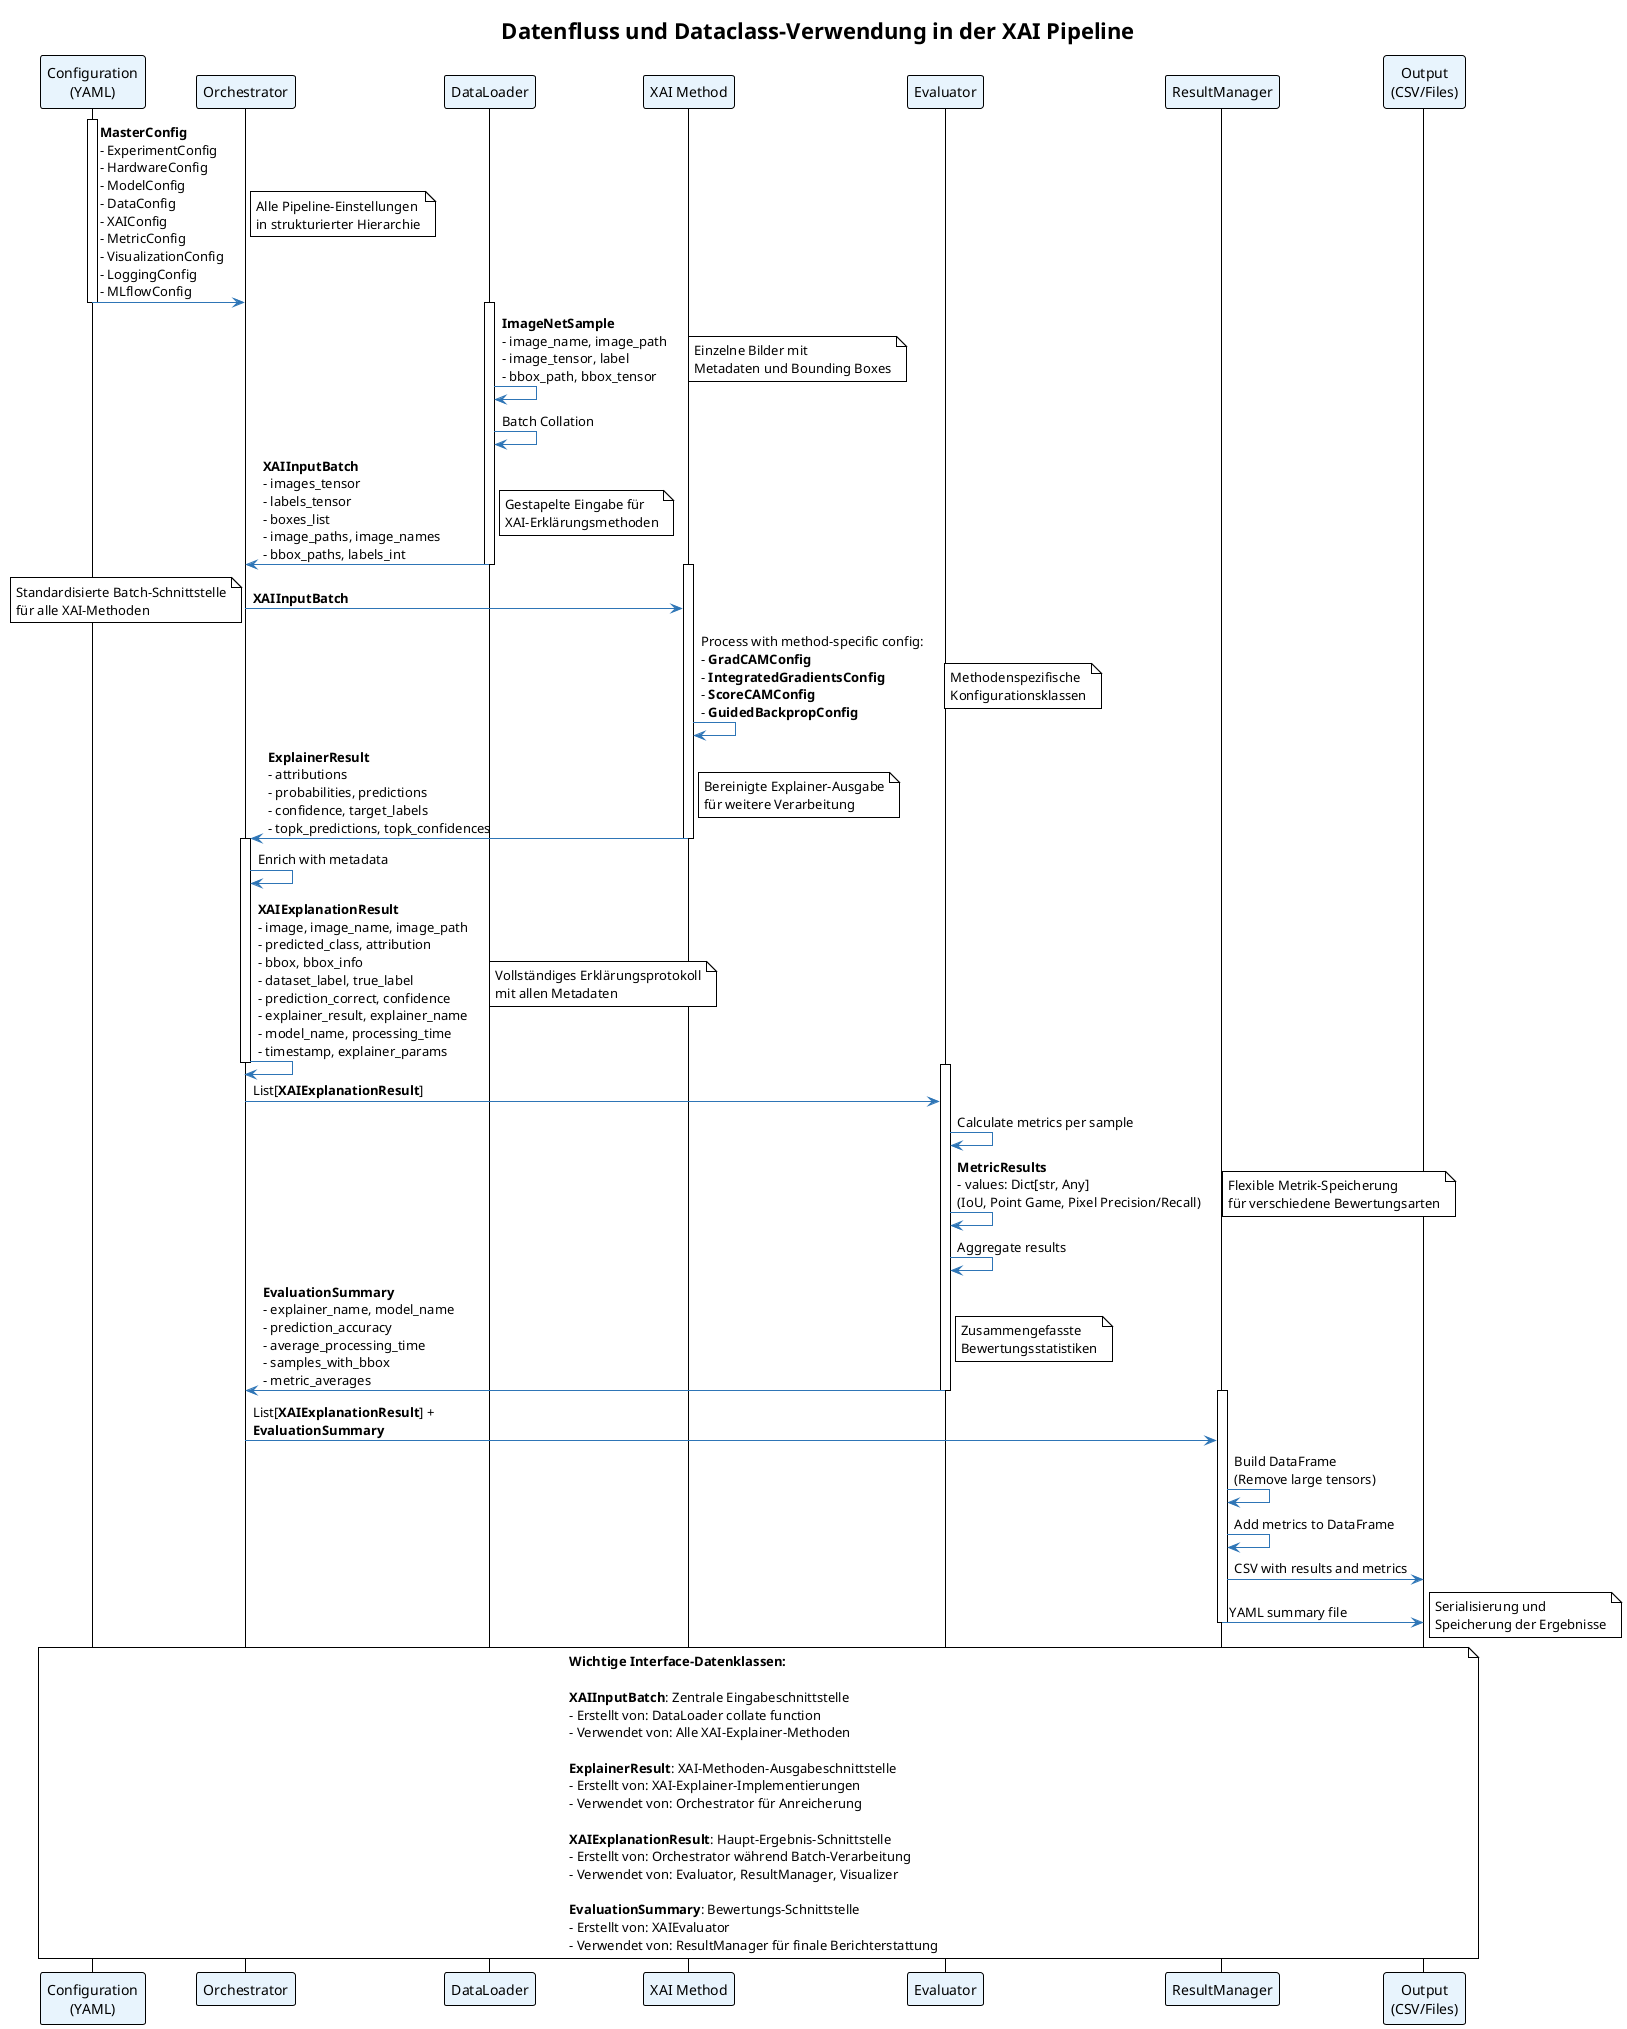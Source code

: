@startuml Datenfluss und Dataclass-Verwendung in der XAI Pipeline

!theme plain
skinparam backgroundColor #FFFFFF
skinparam sequence {
  ParticipantBackgroundColor #E8F4FD
  ActorBackgroundColor #FFE6CC
  NoteBackgroundColor #FFF2CC
  ArrowColor #2E75B6
}

title Datenfluss und Dataclass-Verwendung in der XAI Pipeline

' Definiere die Hauptkomponenten
participant "Configuration\n(YAML)" as Config
participant "Orchestrator" as Orch
participant "DataLoader" as Data
participant "XAI Method" as XAI
participant "Evaluator" as Eval  
participant "ResultManager" as Result
participant "Output\n(CSV/Files)" as Output

' Phase 1: Konfiguration
activate Config
Config -> Orch : **MasterConfig**\n- ExperimentConfig\n- HardwareConfig\n- ModelConfig\n- DataConfig\n- XAIConfig\n- MetricConfig\n- VisualizationConfig\n- LoggingConfig\n- MLflowConfig
note right : Alle Pipeline-Einstellungen\nin strukturierter Hierarchie
deactivate Config

' Phase 2: Datenladung
activate Data
Data -> Data : **ImageNetSample**\n- image_name, image_path\n- image_tensor, label\n- bbox_path, bbox_tensor
note right : Einzelne Bilder mit\nMetadaten und Bounding Boxes

Data -> Data : Batch Collation
Data -> Orch : **XAIInputBatch**\n- images_tensor\n- labels_tensor\n- boxes_list\n- image_paths, image_names\n- bbox_paths, labels_int
note right : Gestapelte Eingabe für\nXAI-Erklärungsmethoden
deactivate Data

' Phase 3: XAI Verarbeitung  
activate XAI
Orch -> XAI : **XAIInputBatch**
note left : Standardisierte Batch-Schnittstelle\nfür alle XAI-Methoden

XAI -> XAI : Process with method-specific config:\n- **GradCAMConfig**\n- **IntegratedGradientsConfig**\n- **ScoreCAMConfig**\n- **GuidedBackpropConfig**
note right : Methodenspezifische\nKonfigurationsklassen

XAI -> Orch : **ExplainerResult**\n- attributions\n- probabilities, predictions\n- confidence, target_labels\n- topk_predictions, topk_confidences
note right : Bereinigte Explainer-Ausgabe\nfür weitere Verarbeitung
deactivate XAI

' Phase 4: Ergebnis-Anreicherung
activate Orch
Orch -> Orch : Enrich with metadata
Orch -> Orch : **XAIExplanationResult**\n- image, image_name, image_path\n- predicted_class, attribution\n- bbox, bbox_info\n- dataset_label, true_label\n- prediction_correct, confidence\n- explainer_result, explainer_name\n- model_name, processing_time\n- timestamp, explainer_params
note right : Vollständiges Erklärungsprotokoll\nmit allen Metadaten
deactivate Orch

' Phase 5: Evaluation
activate Eval
Orch -> Eval : List[**XAIExplanationResult**]
Eval -> Eval : Calculate metrics per sample
Eval -> Eval : **MetricResults**\n- values: Dict[str, Any]\n(IoU, Point Game, Pixel Precision/Recall)
note right : Flexible Metrik-Speicherung\nfür verschiedene Bewertungsarten

Eval -> Eval : Aggregate results
Eval -> Orch : **EvaluationSummary**\n- explainer_name, model_name\n- prediction_accuracy\n- average_processing_time\n- samples_with_bbox\n- metric_averages
note right : Zusammengefasste\nBewertungsstatistiken
deactivate Eval

' Phase 6: Ergebnisverwaltung
activate Result
Orch -> Result : List[**XAIExplanationResult**] +\n**EvaluationSummary**
Result -> Result : Build DataFrame\n(Remove large tensors)
Result -> Result : Add metrics to DataFrame
Result -> Output : CSV with results and metrics
Result -> Output : YAML summary file
note right : Serialisierung und\nSpeicherung der Ergebnisse
deactivate Result

' Zusätzliche Notizen für Datenklassen-Interfaces
note over Config, Output
**Wichtige Interface-Datenklassen:**

**XAIInputBatch**: Zentrale Eingabeschnittstelle
- Erstellt von: DataLoader collate function  
- Verwendet von: Alle XAI-Explainer-Methoden

**ExplainerResult**: XAI-Methoden-Ausgabeschnittstelle
- Erstellt von: XAI-Explainer-Implementierungen
- Verwendet von: Orchestrator für Anreicherung

**XAIExplanationResult**: Haupt-Ergebnis-Schnittstelle  
- Erstellt von: Orchestrator während Batch-Verarbeitung
- Verwendet von: Evaluator, ResultManager, Visualizer

**EvaluationSummary**: Bewertungs-Schnittstelle
- Erstellt von: XAIEvaluator
- Verwendet von: ResultManager für finale Berichterstattung
end note

@enduml